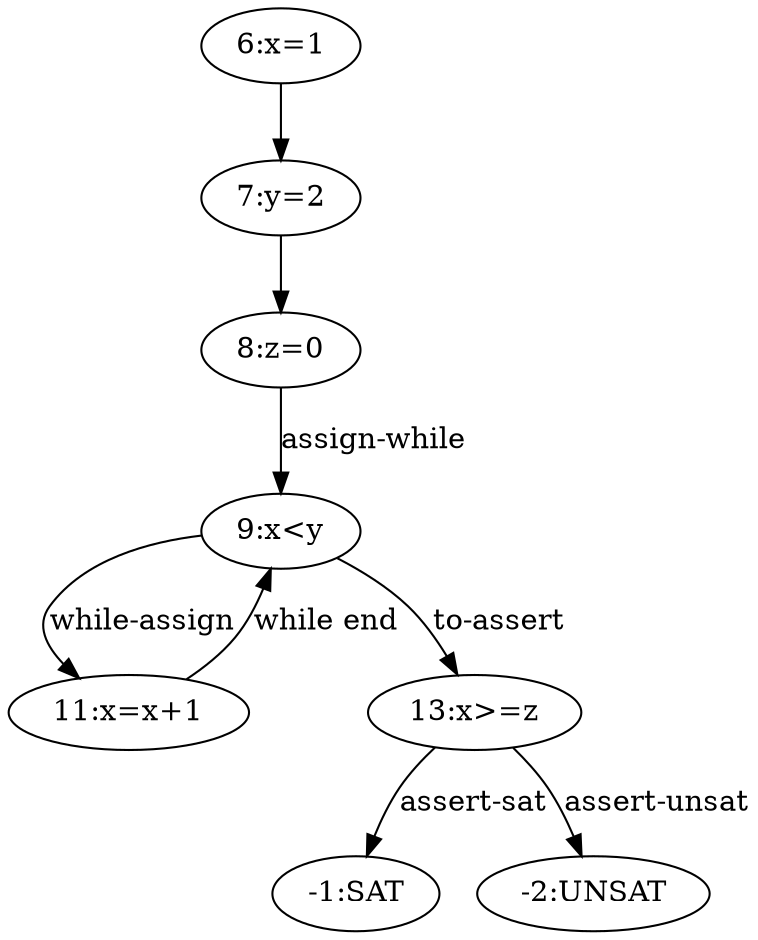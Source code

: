 // comment
digraph CFA {
	6 -> 7 [label=""]
	7 -> 8 [label=""]
	9 -> 11 [label="while-assign"]
	11 -> 9 [label="while end"]
	9 [label="9:x<y"]
	8 -> 9 [label="assign-while"]
	13 -> -1 [label="assert-sat"]
	13 -> -2 [label="assert-unsat"]
	9 -> 13 [label="to-assert"]
	6 [label="6:x=1"]
	7 [label="7:y=2"]
	8 [label="8:z=0"]
	9 [label="9:x<y"]
	11 [label="11:x=x+1"]
	13 [label="13:x>=z"]
	-1 [label="-1:SAT"]
	-2 [label="-2:UNSAT"]
}
